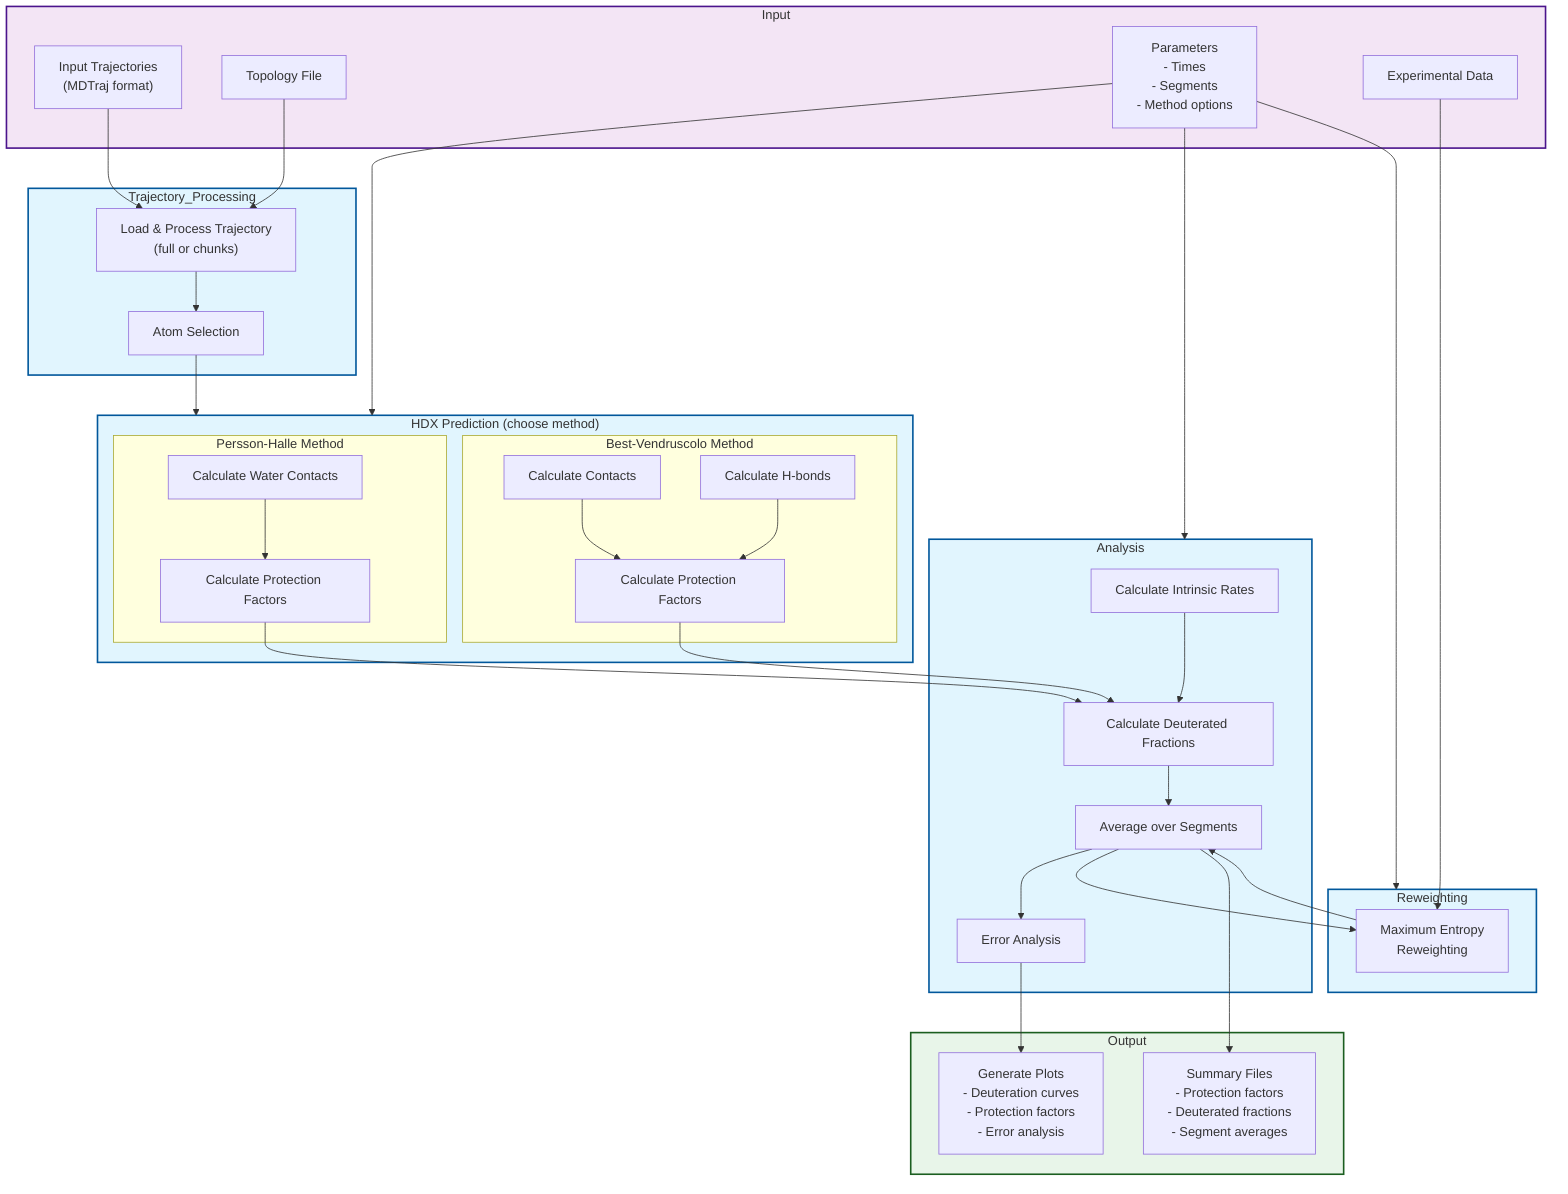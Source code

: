 flowchart TB
    subgraph Input
        traj["Input Trajectories\n(MDTraj format)"]
        parm["Topology File"]
        params["Parameters\n- Times\n- Segments\n- Method options"]
        exp["Experimental Data"]
    end

    subgraph Trajectory_Processing
        load["Load & Process Trajectory\n(full or chunks)"]
        select["Atom Selection"]
        traj --> load
        parm --> load
        load --> select
    end

    subgraph HDX_Prediction["HDX Prediction (choose method)"]
        direction TB
        subgraph BV_Method["Best-Vendruscolo Method"]
            contacts["Calculate Contacts"]
            hbonds["Calculate H-bonds"]
            pf_bv["Calculate Protection Factors"]
            contacts --> pf_bv
            hbonds --> pf_bv
        end
        
        subgraph PH_Method["Persson-Halle Method"]
            wat_contacts["Calculate Water Contacts"]
            pf_ph["Calculate Protection Factors"]
            wat_contacts --> pf_ph
        end
    end

    subgraph Analysis
        rates["Calculate Intrinsic Rates"]
        dfracs["Calculate Deuterated Fractions"]
        segments["Average over Segments"]
        error["Error Analysis"]
        rates --> dfracs
        pf_bv --> dfracs
        pf_ph --> dfracs
        dfracs --> segments
        segments --> error
    end

    subgraph Reweighting
        maxent["Maximum Entropy\nReweighting"]
        exp --> maxent
        segments --> maxent
        maxent --> segments
    end

    subgraph Output
        plots["Generate Plots\n- Deuteration curves\n- Protection factors\n- Error analysis"]
        summary["Summary Files\n- Protection factors\n- Deuterated fractions\n- Segment averages"]
        error --> plots
        segments --> summary
    end

    select --> HDX_Prediction
    params --> HDX_Prediction
    params --> Analysis
    params --> Reweighting

    classDef process fill:#e1f5fe,stroke:#01579b,stroke-width:2px
    classDef input fill:#f3e5f5,stroke:#4a148c,stroke-width:2px
    classDef output fill:#e8f5e9,stroke:#1b5e20,stroke-width:2px
    
    class Input input
    class Trajectory_Processing,HDX_Prediction,Analysis process
    class Output output
    class Reweighting process